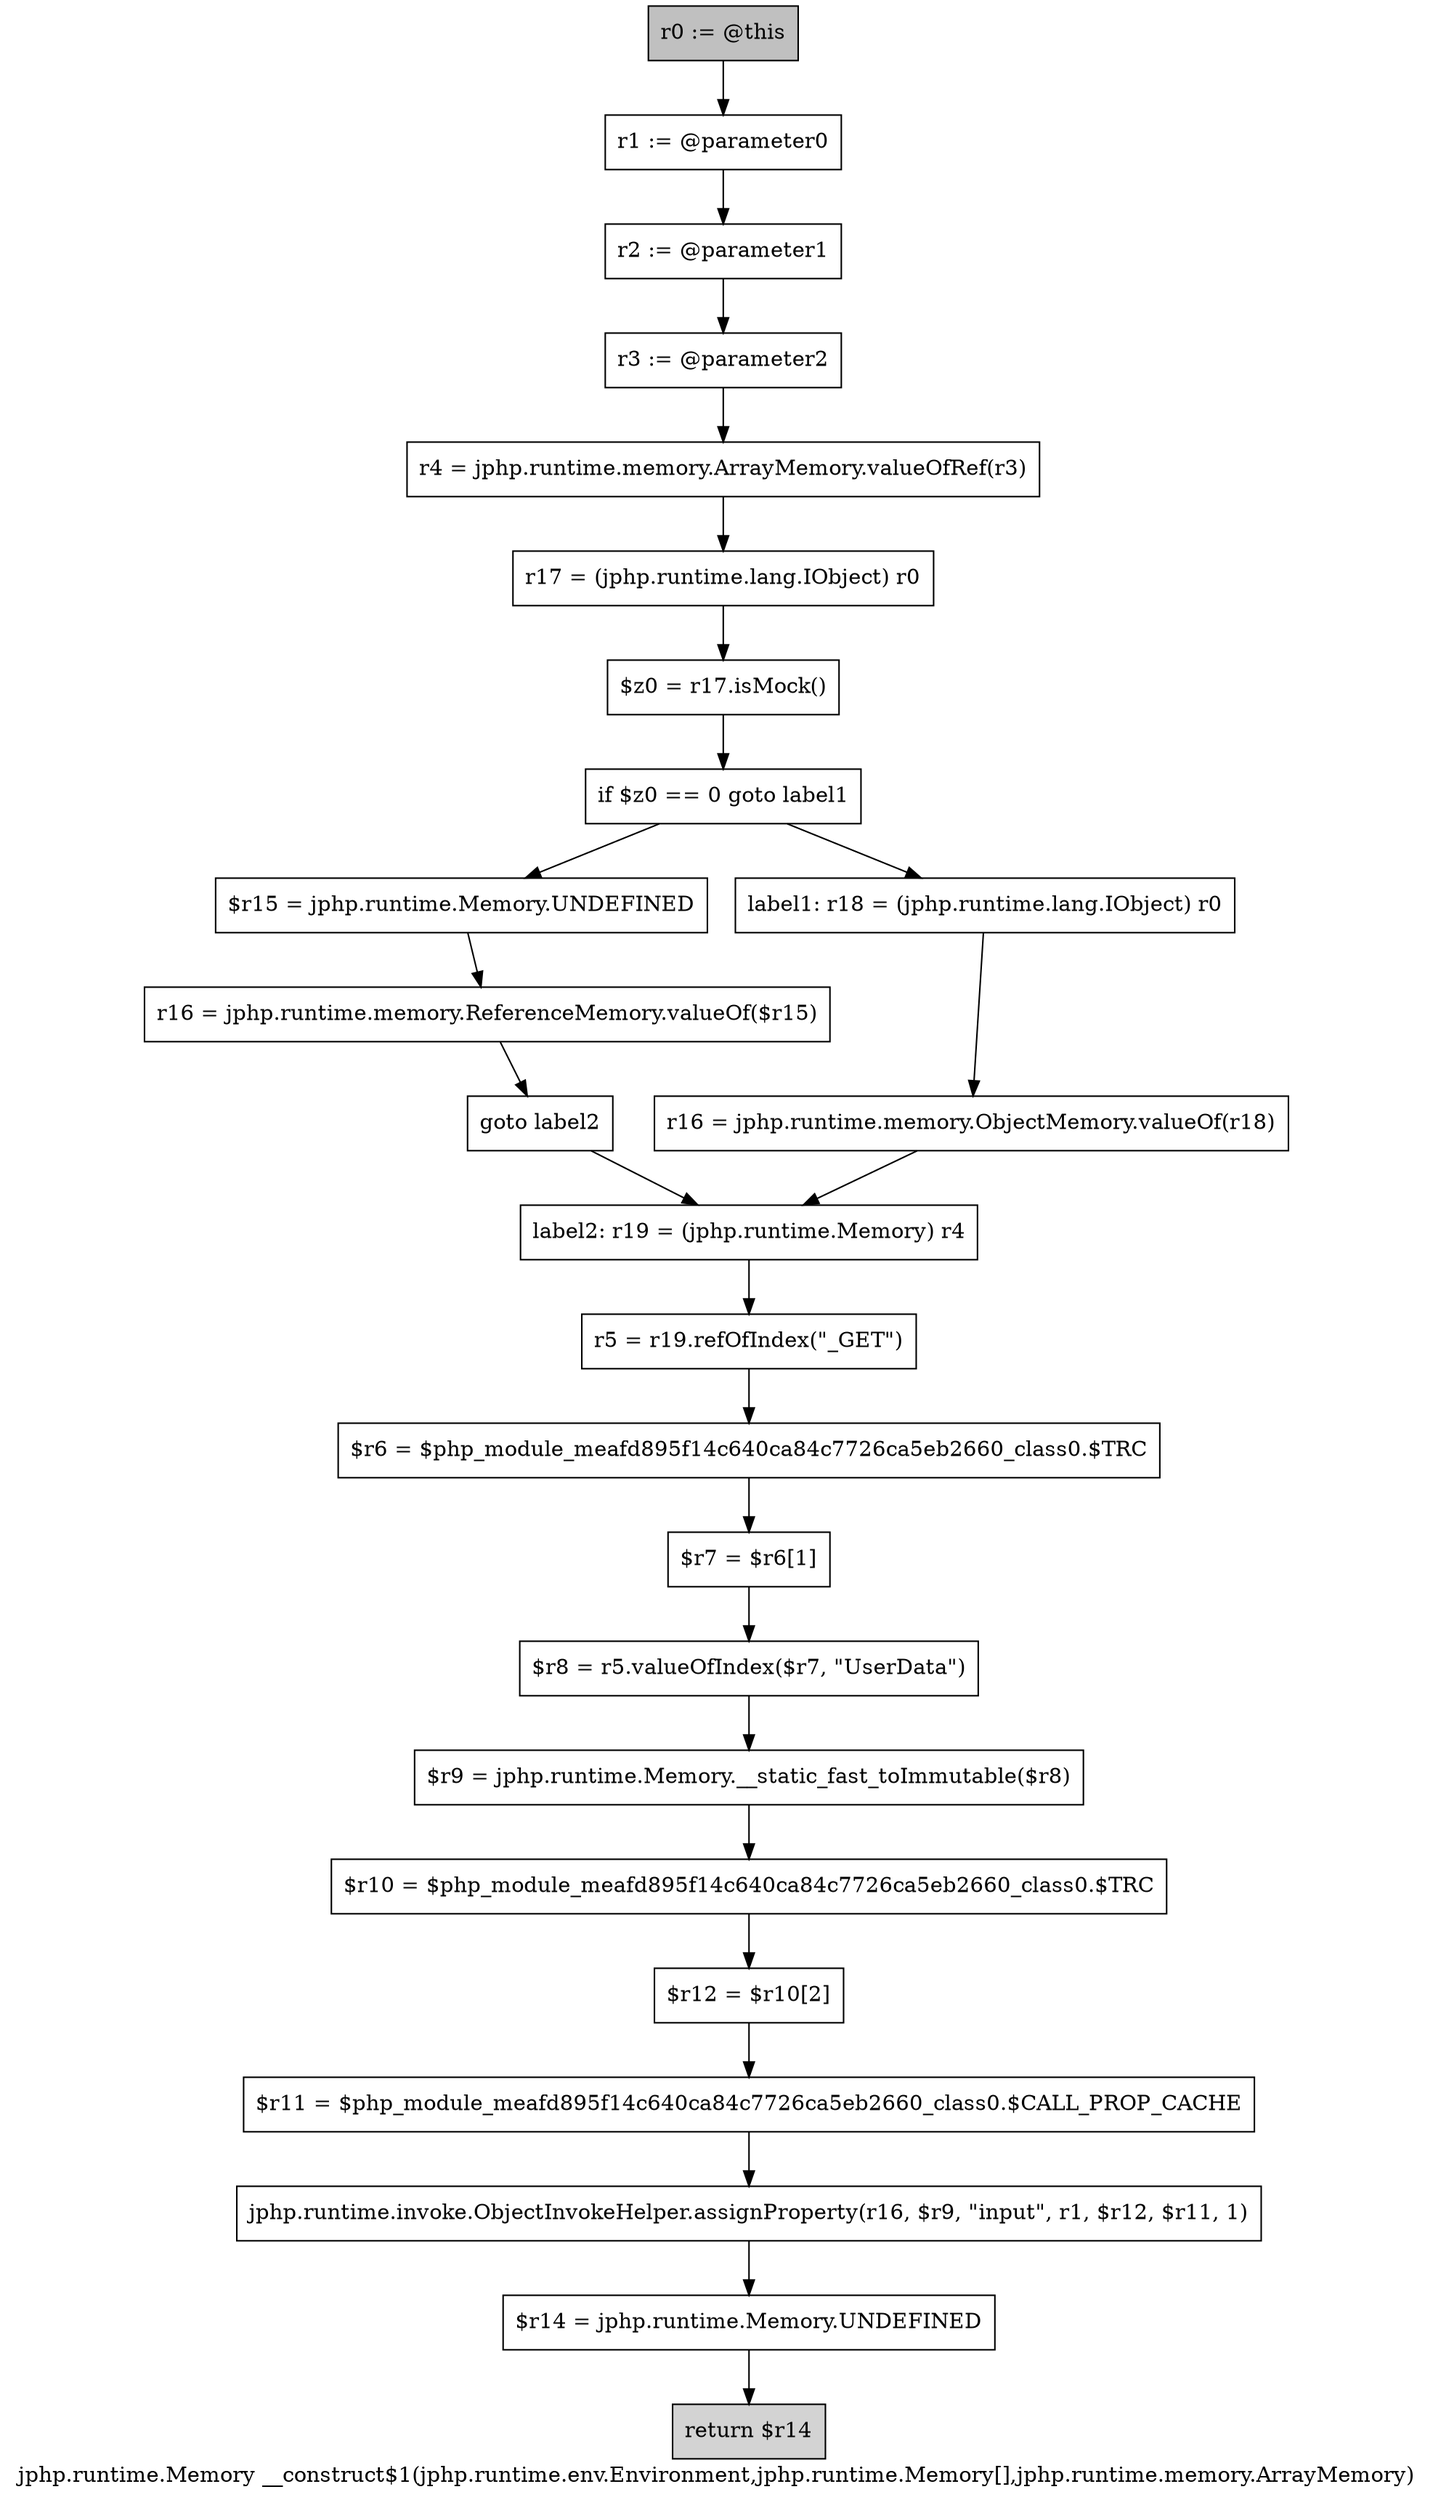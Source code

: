 digraph "jphp.runtime.Memory __construct$1(jphp.runtime.env.Environment,jphp.runtime.Memory[],jphp.runtime.memory.ArrayMemory)" {
    label="jphp.runtime.Memory __construct$1(jphp.runtime.env.Environment,jphp.runtime.Memory[],jphp.runtime.memory.ArrayMemory)";
    node [shape=box];
    "0" [style=filled,fillcolor=gray,label="r0 := @this",];
    "1" [label="r1 := @parameter0",];
    "0"->"1";
    "2" [label="r2 := @parameter1",];
    "1"->"2";
    "3" [label="r3 := @parameter2",];
    "2"->"3";
    "4" [label="r4 = jphp.runtime.memory.ArrayMemory.valueOfRef(r3)",];
    "3"->"4";
    "5" [label="r17 = (jphp.runtime.lang.IObject) r0",];
    "4"->"5";
    "6" [label="$z0 = r17.isMock()",];
    "5"->"6";
    "7" [label="if $z0 == 0 goto label1",];
    "6"->"7";
    "8" [label="$r15 = jphp.runtime.Memory.UNDEFINED",];
    "7"->"8";
    "11" [label="label1: r18 = (jphp.runtime.lang.IObject) r0",];
    "7"->"11";
    "9" [label="r16 = jphp.runtime.memory.ReferenceMemory.valueOf($r15)",];
    "8"->"9";
    "10" [label="goto label2",];
    "9"->"10";
    "13" [label="label2: r19 = (jphp.runtime.Memory) r4",];
    "10"->"13";
    "12" [label="r16 = jphp.runtime.memory.ObjectMemory.valueOf(r18)",];
    "11"->"12";
    "12"->"13";
    "14" [label="r5 = r19.refOfIndex(\"_GET\")",];
    "13"->"14";
    "15" [label="$r6 = $php_module_meafd895f14c640ca84c7726ca5eb2660_class0.$TRC",];
    "14"->"15";
    "16" [label="$r7 = $r6[1]",];
    "15"->"16";
    "17" [label="$r8 = r5.valueOfIndex($r7, \"UserData\")",];
    "16"->"17";
    "18" [label="$r9 = jphp.runtime.Memory.__static_fast_toImmutable($r8)",];
    "17"->"18";
    "19" [label="$r10 = $php_module_meafd895f14c640ca84c7726ca5eb2660_class0.$TRC",];
    "18"->"19";
    "20" [label="$r12 = $r10[2]",];
    "19"->"20";
    "21" [label="$r11 = $php_module_meafd895f14c640ca84c7726ca5eb2660_class0.$CALL_PROP_CACHE",];
    "20"->"21";
    "22" [label="jphp.runtime.invoke.ObjectInvokeHelper.assignProperty(r16, $r9, \"input\", r1, $r12, $r11, 1)",];
    "21"->"22";
    "23" [label="$r14 = jphp.runtime.Memory.UNDEFINED",];
    "22"->"23";
    "24" [style=filled,fillcolor=lightgray,label="return $r14",];
    "23"->"24";
}
